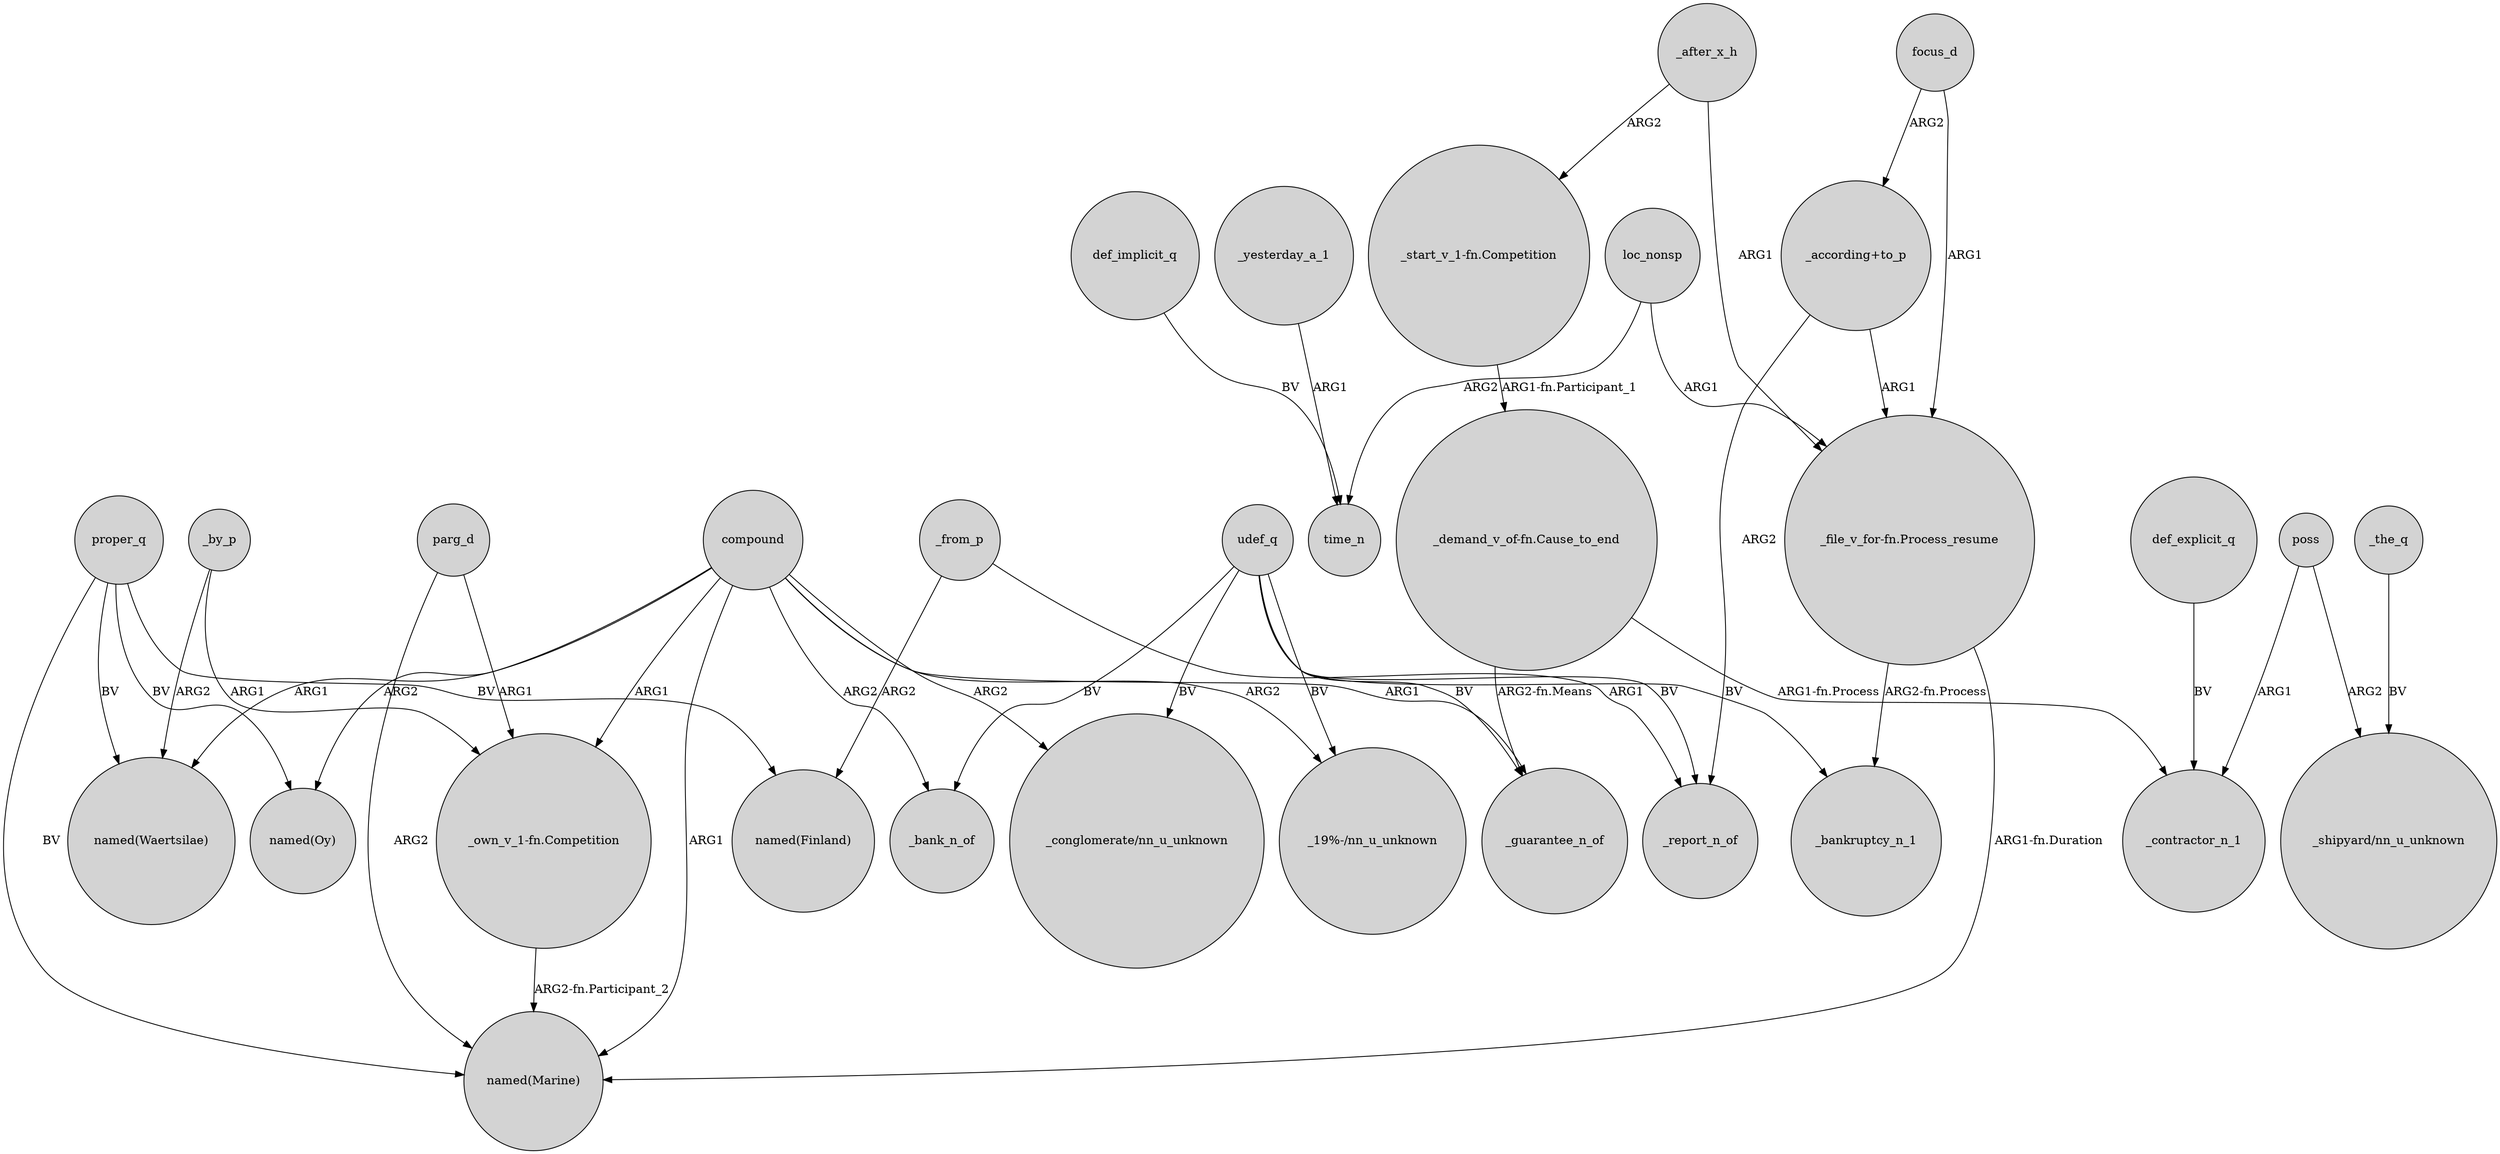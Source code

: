 digraph {
	node [shape=circle style=filled]
	"_demand_v_of-fn.Cause_to_end" -> _guarantee_n_of [label="ARG2-fn.Means"]
	proper_q -> "named(Marine)" [label=BV]
	poss -> _contractor_n_1 [label=ARG1]
	proper_q -> "named(Finland)" [label=BV]
	parg_d -> "_own_v_1-fn.Competition" [label=ARG1]
	_after_x_h -> "_file_v_for-fn.Process_resume" [label=ARG1]
	"_file_v_for-fn.Process_resume" -> _bankruptcy_n_1 [label="ARG2-fn.Process"]
	"_own_v_1-fn.Competition" -> "named(Marine)" [label="ARG2-fn.Participant_2"]
	parg_d -> "named(Marine)" [label=ARG2]
	focus_d -> "_according+to_p" [label=ARG2]
	focus_d -> "_file_v_for-fn.Process_resume" [label=ARG1]
	compound -> "named(Marine)" [label=ARG1]
	_from_p -> "named(Finland)" [label=ARG2]
	udef_q -> _bank_n_of [label=BV]
	_yesterday_a_1 -> time_n [label=ARG1]
	compound -> "_19%-/nn_u_unknown" [label=ARG2]
	"_according+to_p" -> "_file_v_for-fn.Process_resume" [label=ARG1]
	proper_q -> "named(Waertsilae)" [label=BV]
	compound -> "named(Oy)" [label=ARG2]
	_from_p -> _report_n_of [label=ARG1]
	udef_q -> _report_n_of [label=BV]
	udef_q -> "_19%-/nn_u_unknown" [label=BV]
	compound -> "_conglomerate/nn_u_unknown" [label=ARG2]
	proper_q -> "named(Oy)" [label=BV]
	def_explicit_q -> _contractor_n_1 [label=BV]
	"_file_v_for-fn.Process_resume" -> "named(Marine)" [label="ARG1-fn.Duration"]
	"_according+to_p" -> _report_n_of [label=ARG2]
	udef_q -> "_conglomerate/nn_u_unknown" [label=BV]
	_by_p -> "named(Waertsilae)" [label=ARG2]
	compound -> "_own_v_1-fn.Competition" [label=ARG1]
	compound -> "named(Waertsilae)" [label=ARG1]
	"_start_v_1-fn.Competition" -> "_demand_v_of-fn.Cause_to_end" [label="ARG1-fn.Participant_1"]
	"_demand_v_of-fn.Cause_to_end" -> _contractor_n_1 [label="ARG1-fn.Process"]
	_by_p -> "_own_v_1-fn.Competition" [label=ARG1]
	_after_x_h -> "_start_v_1-fn.Competition" [label=ARG2]
	udef_q -> _bankruptcy_n_1 [label=BV]
	loc_nonsp -> time_n [label=ARG2]
	udef_q -> _guarantee_n_of [label=BV]
	loc_nonsp -> "_file_v_for-fn.Process_resume" [label=ARG1]
	_the_q -> "_shipyard/nn_u_unknown" [label=BV]
	compound -> _bank_n_of [label=ARG2]
	def_implicit_q -> time_n [label=BV]
	compound -> _guarantee_n_of [label=ARG1]
	poss -> "_shipyard/nn_u_unknown" [label=ARG2]
}
